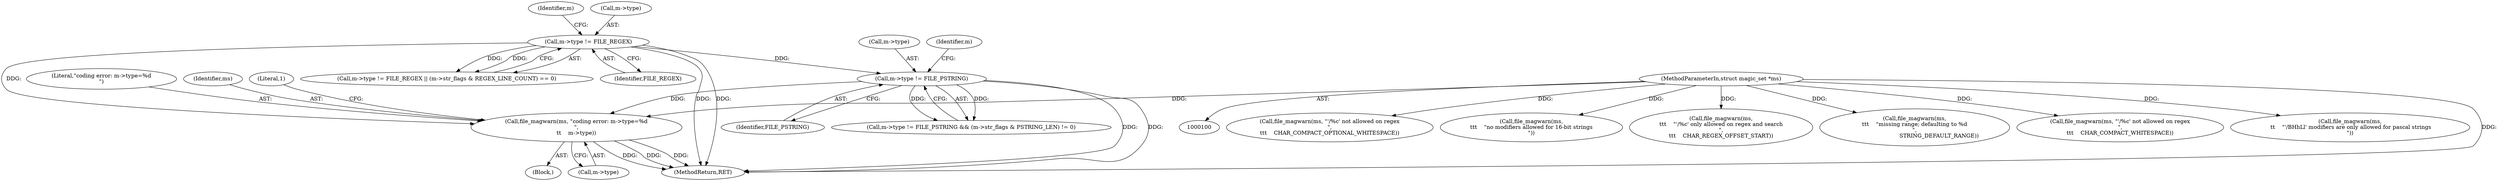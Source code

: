 digraph "0_file_4a284c89d6ef11aca34da65da7d673050a5ea320_0@pointer" {
"1000245" [label="(Call,file_magwarn(ms, \"coding error: m->type=%d\n\",\n\t\t    m->type))"];
"1000101" [label="(MethodParameterIn,struct magic_set *ms)"];
"1000117" [label="(Call,m->type != FILE_REGEX)"];
"1000130" [label="(Call,m->type != FILE_PSTRING)"];
"1000153" [label="(Block,)"];
"1000245" [label="(Call,file_magwarn(ms, \"coding error: m->type=%d\n\",\n\t\t    m->type))"];
"1000236" [label="(Call,file_magwarn(ms, \"'/%c' not allowed on regex\n\",\n\t\t\t    CHAR_COMPACT_OPTIONAL_WHITESPACE))"];
"1000163" [label="(Call,file_magwarn(ms,\n\t\t\t    \"no modifiers allowed for 16-bit strings\n\"))"];
"1000247" [label="(Literal,\"coding error: m->type=%d\n\")"];
"1000116" [label="(Call,m->type != FILE_REGEX || (m->str_flags & REGEX_LINE_COUNT) == 0)"];
"1000117" [label="(Call,m->type != FILE_REGEX)"];
"1000121" [label="(Identifier,FILE_REGEX)"];
"1000256" [label="(MethodReturn,RET)"];
"1000131" [label="(Call,m->type)"];
"1000246" [label="(Identifier,ms)"];
"1000125" [label="(Identifier,m)"];
"1000130" [label="(Call,m->type != FILE_PSTRING)"];
"1000129" [label="(Call,m->type != FILE_PSTRING && (m->str_flags & PSTRING_LEN) != 0)"];
"1000101" [label="(MethodParameterIn,struct magic_set *ms)"];
"1000181" [label="(Call,file_magwarn(ms,\n\t\t\t    \"'/%c' only allowed on regex and search\n\",\n\t\t\t    CHAR_REGEX_OFFSET_START))"];
"1000138" [label="(Identifier,m)"];
"1000197" [label="(Call,file_magwarn(ms,\n\t\t\t    \"missing range; defaulting to %d\n\",\n                            STRING_DEFAULT_RANGE))"];
"1000253" [label="(Literal,1)"];
"1000248" [label="(Call,m->type)"];
"1000118" [label="(Call,m->type)"];
"1000220" [label="(Call,file_magwarn(ms, \"'/%c' not allowed on regex\n\",\n\t\t\t    CHAR_COMPACT_WHITESPACE))"];
"1000134" [label="(Identifier,FILE_PSTRING)"];
"1000143" [label="(Call,file_magwarn(ms,\n \t\t    \"'/BHhLl' modifiers are only allowed for pascal strings\n\"))"];
"1000245" -> "1000153"  [label="AST: "];
"1000245" -> "1000248"  [label="CFG: "];
"1000246" -> "1000245"  [label="AST: "];
"1000247" -> "1000245"  [label="AST: "];
"1000248" -> "1000245"  [label="AST: "];
"1000253" -> "1000245"  [label="CFG: "];
"1000245" -> "1000256"  [label="DDG: "];
"1000245" -> "1000256"  [label="DDG: "];
"1000245" -> "1000256"  [label="DDG: "];
"1000101" -> "1000245"  [label="DDG: "];
"1000117" -> "1000245"  [label="DDG: "];
"1000130" -> "1000245"  [label="DDG: "];
"1000101" -> "1000100"  [label="AST: "];
"1000101" -> "1000256"  [label="DDG: "];
"1000101" -> "1000143"  [label="DDG: "];
"1000101" -> "1000163"  [label="DDG: "];
"1000101" -> "1000181"  [label="DDG: "];
"1000101" -> "1000197"  [label="DDG: "];
"1000101" -> "1000220"  [label="DDG: "];
"1000101" -> "1000236"  [label="DDG: "];
"1000117" -> "1000116"  [label="AST: "];
"1000117" -> "1000121"  [label="CFG: "];
"1000118" -> "1000117"  [label="AST: "];
"1000121" -> "1000117"  [label="AST: "];
"1000125" -> "1000117"  [label="CFG: "];
"1000116" -> "1000117"  [label="CFG: "];
"1000117" -> "1000256"  [label="DDG: "];
"1000117" -> "1000256"  [label="DDG: "];
"1000117" -> "1000116"  [label="DDG: "];
"1000117" -> "1000116"  [label="DDG: "];
"1000117" -> "1000130"  [label="DDG: "];
"1000130" -> "1000129"  [label="AST: "];
"1000130" -> "1000134"  [label="CFG: "];
"1000131" -> "1000130"  [label="AST: "];
"1000134" -> "1000130"  [label="AST: "];
"1000138" -> "1000130"  [label="CFG: "];
"1000129" -> "1000130"  [label="CFG: "];
"1000130" -> "1000256"  [label="DDG: "];
"1000130" -> "1000256"  [label="DDG: "];
"1000130" -> "1000129"  [label="DDG: "];
"1000130" -> "1000129"  [label="DDG: "];
}

